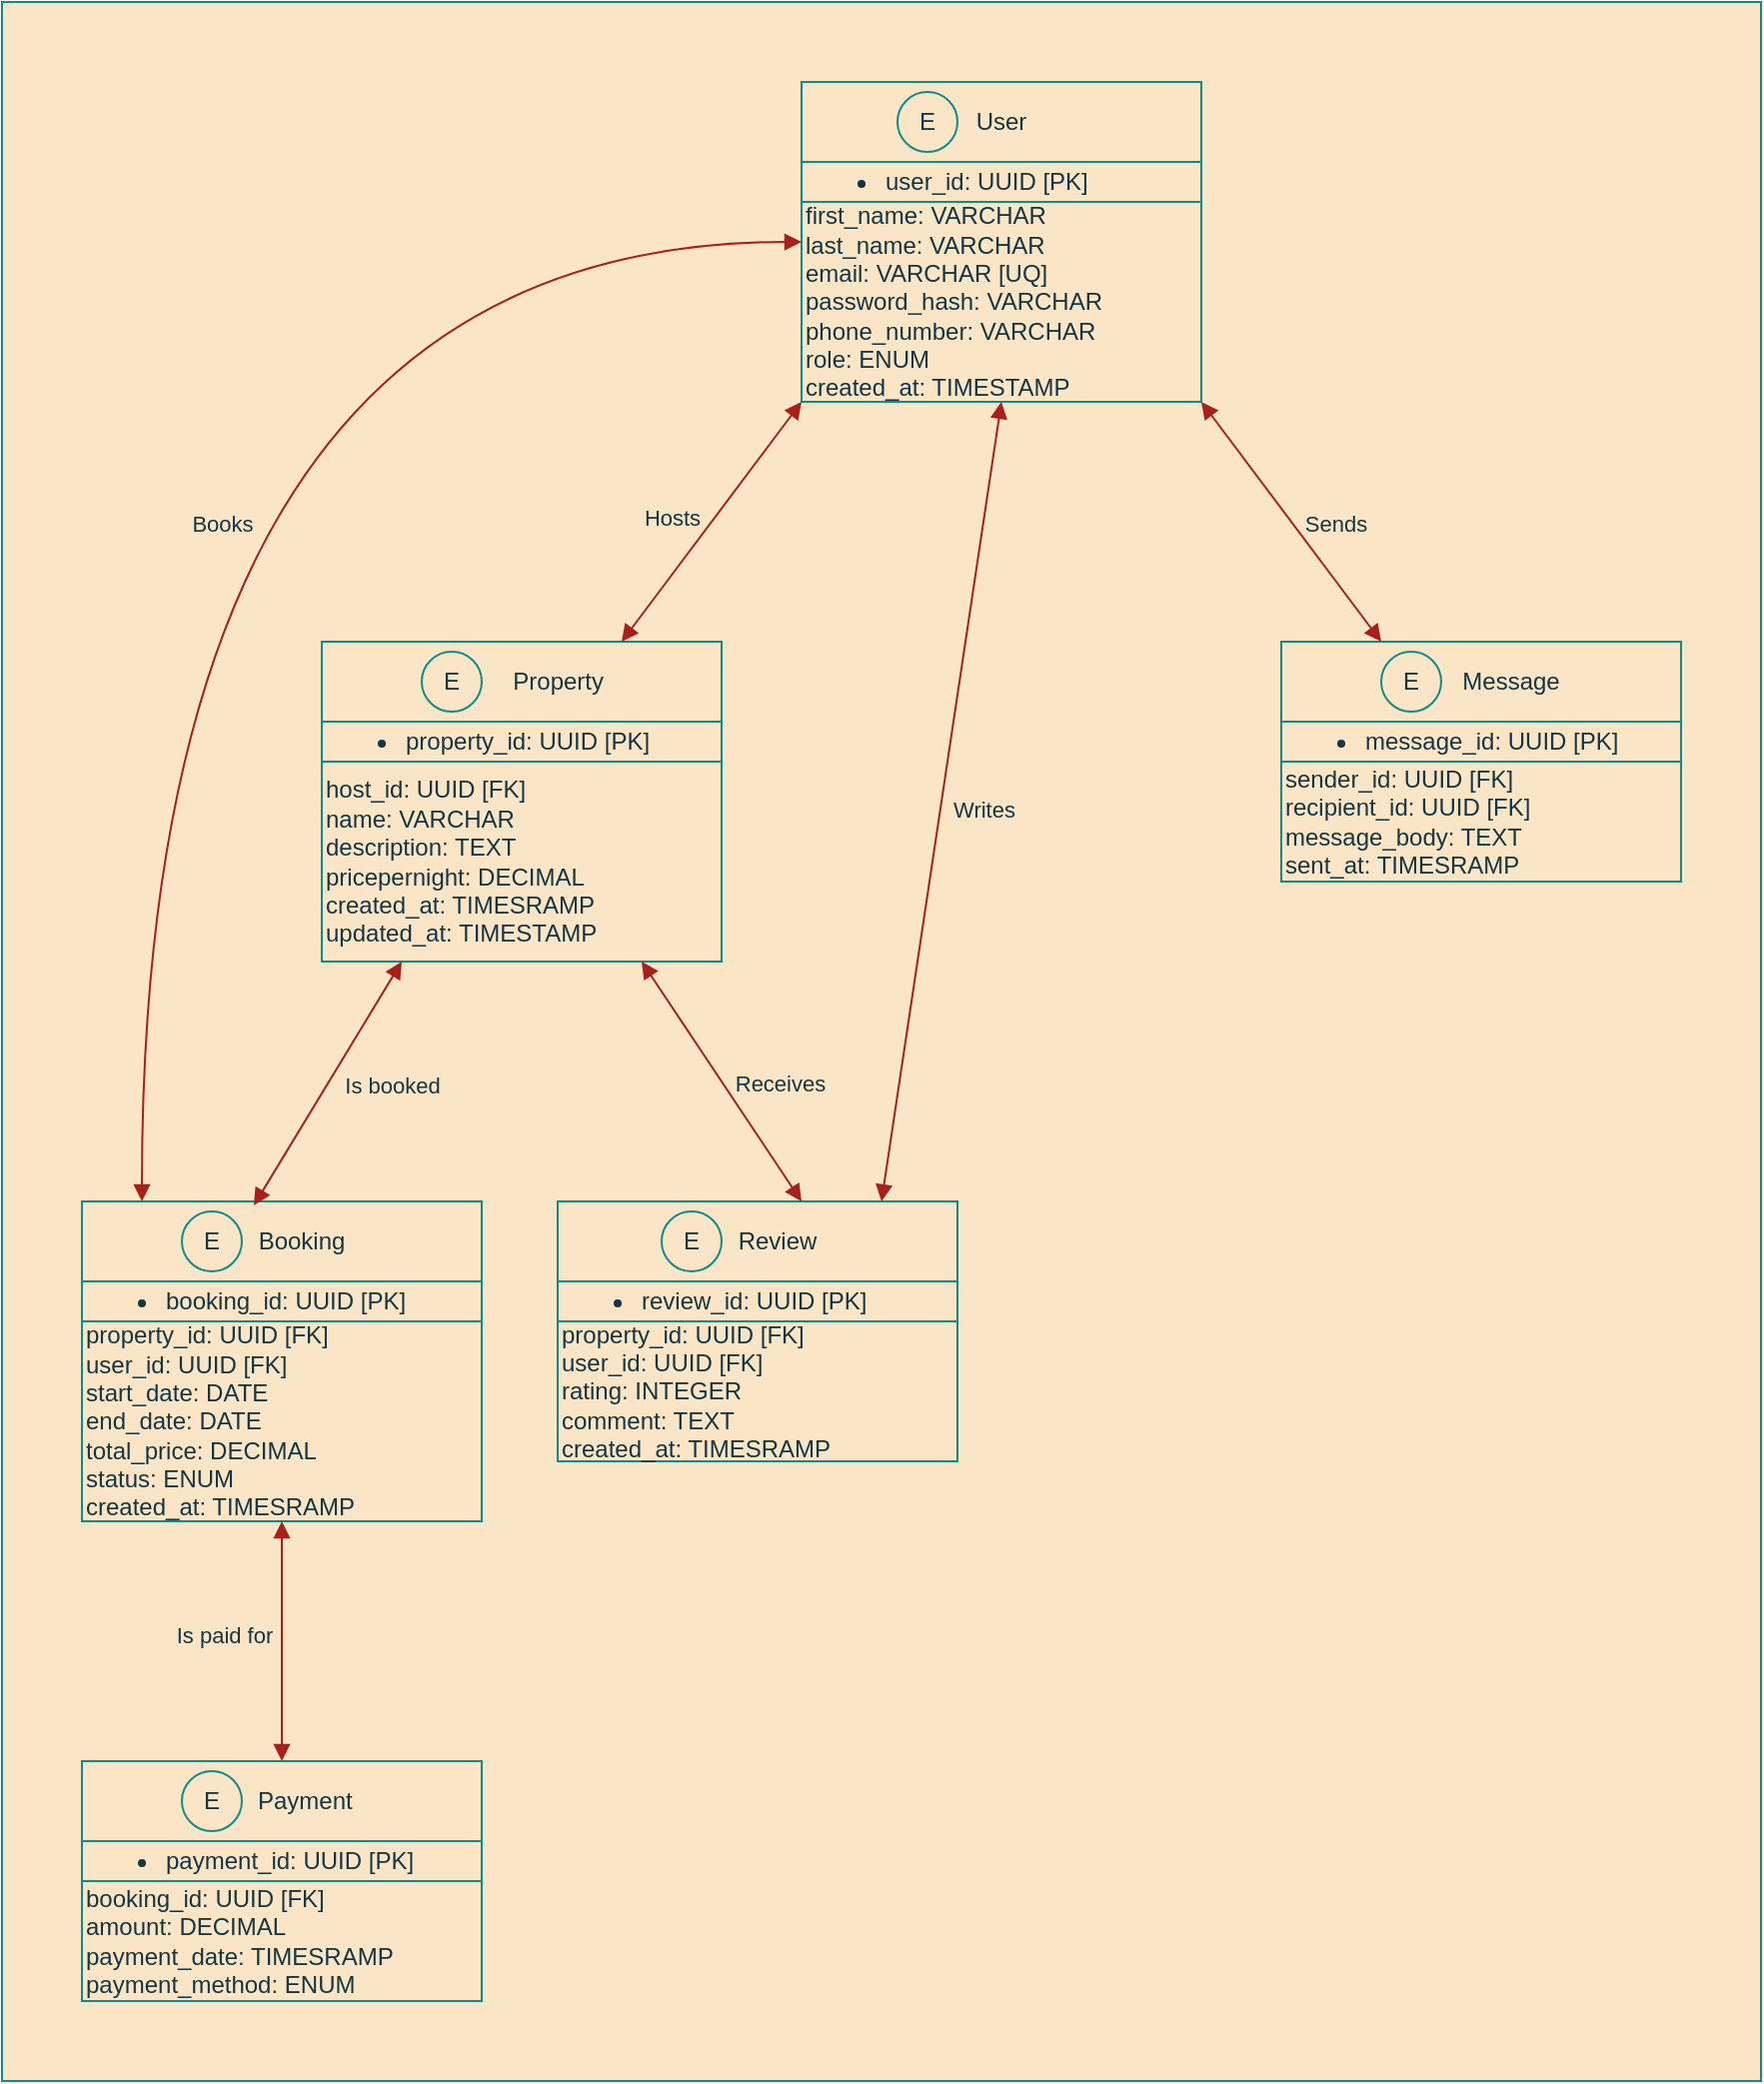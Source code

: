 <mxfile version="24.9.3">
  <diagram name="Page-1" id="09U9vmsj1v41Gl1nxyOo">
    <mxGraphModel dx="1730" dy="427" grid="1" gridSize="10" guides="1" tooltips="1" connect="1" arrows="1" fold="1" page="1" pageScale="1" pageWidth="850" pageHeight="1100" math="0" shadow="0">
      <root>
        <mxCell id="0" />
        <mxCell id="1" parent="0" />
        <mxCell id="gtVAlVSuM4y4cseDgjUb-53" value="" style="rounded=0;whiteSpace=wrap;html=1;labelBackgroundColor=none;fillColor=#FAE5C7;strokeColor=#0F8B8D;fontColor=#143642;" vertex="1" parent="1">
          <mxGeometry x="-40" width="880" height="1040" as="geometry" />
        </mxCell>
        <mxCell id="gtVAlVSuM4y4cseDgjUb-7" value="" style="group;labelBackgroundColor=none;fontColor=#143642;" vertex="1" connectable="0" parent="1">
          <mxGeometry x="120" y="320" width="200" height="160" as="geometry" />
        </mxCell>
        <mxCell id="gtVAlVSuM4y4cseDgjUb-8" value="&amp;nbsp; &amp;nbsp; &amp;nbsp; &amp;nbsp; &amp;nbsp; &amp;nbsp;Property" style="rounded=0;whiteSpace=wrap;html=1;align=center;labelBackgroundColor=none;fillColor=#FAE5C7;strokeColor=#0F8B8D;fontColor=#143642;" vertex="1" parent="gtVAlVSuM4y4cseDgjUb-7">
          <mxGeometry width="200" height="40" as="geometry" />
        </mxCell>
        <mxCell id="gtVAlVSuM4y4cseDgjUb-9" value="&lt;ul&gt;&lt;li&gt;property_id: UUID [PK]&lt;/li&gt;&lt;/ul&gt;" style="rounded=0;whiteSpace=wrap;html=1;align=left;labelBackgroundColor=none;fillColor=#FAE5C7;strokeColor=#0F8B8D;fontColor=#143642;" vertex="1" parent="gtVAlVSuM4y4cseDgjUb-7">
          <mxGeometry y="40" width="200" height="20" as="geometry" />
        </mxCell>
        <mxCell id="gtVAlVSuM4y4cseDgjUb-10" value="&lt;span style=&quot;&quot;&gt;host_id: UUID [FK]&lt;/span&gt;&lt;div style=&quot;&quot;&gt;name: VARCHAR&lt;/div&gt;&lt;div style=&quot;&quot;&gt;description: TEXT&lt;/div&gt;&lt;div style=&quot;&quot;&gt;pricepernight: DECIMAL&lt;/div&gt;&lt;div style=&quot;&quot;&gt;&lt;span style=&quot;background-color: initial;&quot;&gt;created_at: TIMESRAMP&lt;/span&gt;&lt;/div&gt;&lt;div style=&quot;&quot;&gt;&lt;span style=&quot;background-color: initial;&quot;&gt;updated_at: TIMESTAMP&lt;/span&gt;&lt;/div&gt;" style="rounded=0;whiteSpace=wrap;html=1;align=left;labelBackgroundColor=none;fillColor=#FAE5C7;strokeColor=#0F8B8D;fontColor=#143642;" vertex="1" parent="gtVAlVSuM4y4cseDgjUb-7">
          <mxGeometry y="60" width="200" height="100" as="geometry" />
        </mxCell>
        <mxCell id="gtVAlVSuM4y4cseDgjUb-31" value="E" style="ellipse;whiteSpace=wrap;html=1;aspect=fixed;fillColor=#FAE5C7;strokeColor=#0F8B8D;labelBackgroundColor=none;fontColor=#143642;" vertex="1" parent="gtVAlVSuM4y4cseDgjUb-7">
          <mxGeometry x="50" y="5" width="30" height="30" as="geometry" />
        </mxCell>
        <mxCell id="gtVAlVSuM4y4cseDgjUb-6" value="" style="group;labelBackgroundColor=none;fontColor=#143642;" vertex="1" connectable="0" parent="1">
          <mxGeometry x="360" y="40" width="200" height="160" as="geometry" />
        </mxCell>
        <mxCell id="gtVAlVSuM4y4cseDgjUb-3" value="User" style="rounded=0;whiteSpace=wrap;html=1;labelBackgroundColor=none;fillColor=#FAE5C7;strokeColor=#0F8B8D;fontColor=#143642;" vertex="1" parent="gtVAlVSuM4y4cseDgjUb-6">
          <mxGeometry width="200" height="40" as="geometry" />
        </mxCell>
        <mxCell id="gtVAlVSuM4y4cseDgjUb-4" value="&lt;ul&gt;&lt;li&gt;user_id: UUID [PK]&lt;/li&gt;&lt;/ul&gt;" style="rounded=0;whiteSpace=wrap;html=1;align=left;labelBackgroundColor=none;fillColor=#FAE5C7;strokeColor=#0F8B8D;fontColor=#143642;" vertex="1" parent="gtVAlVSuM4y4cseDgjUb-6">
          <mxGeometry y="40" width="200" height="20" as="geometry" />
        </mxCell>
        <mxCell id="gtVAlVSuM4y4cseDgjUb-5" value="&lt;span style=&quot;&quot;&gt;first_name: VARCHAR&lt;/span&gt;&lt;div style=&quot;&quot;&gt;last_name: VARCHAR&lt;/div&gt;&lt;div style=&quot;&quot;&gt;email: VARCHAR [UQ]&lt;/div&gt;&lt;div style=&quot;&quot;&gt;password_hash: VARCHAR&lt;/div&gt;&lt;div style=&quot;&quot;&gt;phone_number: VARCHAR&lt;/div&gt;&lt;div style=&quot;&quot;&gt;role: ENUM&lt;/div&gt;&lt;div style=&quot;&quot;&gt;created_at: TIMESTAMP&lt;/div&gt;" style="rounded=0;whiteSpace=wrap;html=1;align=left;labelBackgroundColor=none;fillColor=#FAE5C7;strokeColor=#0F8B8D;fontColor=#143642;" vertex="1" parent="gtVAlVSuM4y4cseDgjUb-6">
          <mxGeometry y="60" width="200" height="100" as="geometry" />
        </mxCell>
        <mxCell id="gtVAlVSuM4y4cseDgjUb-2" value="E" style="ellipse;whiteSpace=wrap;html=1;aspect=fixed;fillColor=#FAE5C7;strokeColor=#0F8B8D;labelBackgroundColor=none;fontColor=#143642;" vertex="1" parent="1">
          <mxGeometry x="408" y="45" width="30" height="30" as="geometry" />
        </mxCell>
        <mxCell id="gtVAlVSuM4y4cseDgjUb-15" value="" style="group;labelBackgroundColor=none;fontColor=#143642;" vertex="1" connectable="0" parent="1">
          <mxGeometry x="600" y="320" width="200" height="160" as="geometry" />
        </mxCell>
        <mxCell id="gtVAlVSuM4y4cseDgjUb-16" value="&amp;nbsp; &amp;nbsp; &amp;nbsp; &amp;nbsp; &amp;nbsp;Message" style="rounded=0;whiteSpace=wrap;html=1;labelBackgroundColor=none;fillColor=#FAE5C7;strokeColor=#0F8B8D;fontColor=#143642;" vertex="1" parent="gtVAlVSuM4y4cseDgjUb-15">
          <mxGeometry width="200" height="40" as="geometry" />
        </mxCell>
        <mxCell id="gtVAlVSuM4y4cseDgjUb-17" value="&lt;ul&gt;&lt;li&gt;message_id: UUID [PK]&lt;/li&gt;&lt;/ul&gt;" style="rounded=0;whiteSpace=wrap;html=1;align=left;labelBackgroundColor=none;fillColor=#FAE5C7;strokeColor=#0F8B8D;fontColor=#143642;" vertex="1" parent="gtVAlVSuM4y4cseDgjUb-15">
          <mxGeometry y="40" width="200" height="20" as="geometry" />
        </mxCell>
        <mxCell id="gtVAlVSuM4y4cseDgjUb-18" value="&lt;span style=&quot;&quot;&gt;sender_id: UUID [FK]&lt;/span&gt;&lt;div style=&quot;&quot;&gt;recipient_id: UUID [FK]&lt;/div&gt;&lt;div style=&quot;&quot;&gt;message_body: TEXT&lt;/div&gt;&lt;div style=&quot;&quot;&gt;&lt;span style=&quot;background-color: initial;&quot;&gt;sent_at: TIMESRAMP&lt;/span&gt;&lt;/div&gt;" style="rounded=0;whiteSpace=wrap;html=1;align=left;labelBackgroundColor=none;fillColor=#FAE5C7;strokeColor=#0F8B8D;fontColor=#143642;" vertex="1" parent="gtVAlVSuM4y4cseDgjUb-15">
          <mxGeometry y="60" width="200" height="60" as="geometry" />
        </mxCell>
        <mxCell id="gtVAlVSuM4y4cseDgjUb-33" value="E" style="ellipse;whiteSpace=wrap;html=1;aspect=fixed;fillColor=#FAE5C7;strokeColor=#0F8B8D;labelBackgroundColor=none;fontColor=#143642;" vertex="1" parent="gtVAlVSuM4y4cseDgjUb-15">
          <mxGeometry x="50" y="5" width="30" height="30" as="geometry" />
        </mxCell>
        <mxCell id="gtVAlVSuM4y4cseDgjUb-19" value="" style="group;labelBackgroundColor=none;fontColor=#143642;" vertex="1" connectable="0" parent="1">
          <mxGeometry x="238" y="600" width="200" height="160" as="geometry" />
        </mxCell>
        <mxCell id="gtVAlVSuM4y4cseDgjUb-20" value="&amp;nbsp; &amp;nbsp; &amp;nbsp; Review" style="rounded=0;whiteSpace=wrap;html=1;labelBackgroundColor=none;fillColor=#FAE5C7;strokeColor=#0F8B8D;fontColor=#143642;" vertex="1" parent="gtVAlVSuM4y4cseDgjUb-19">
          <mxGeometry width="200" height="40" as="geometry" />
        </mxCell>
        <mxCell id="gtVAlVSuM4y4cseDgjUb-21" value="&lt;ul&gt;&lt;li&gt;review_id: UUID [PK]&lt;/li&gt;&lt;/ul&gt;" style="rounded=0;whiteSpace=wrap;html=1;align=left;labelBackgroundColor=none;fillColor=#FAE5C7;strokeColor=#0F8B8D;fontColor=#143642;" vertex="1" parent="gtVAlVSuM4y4cseDgjUb-19">
          <mxGeometry y="40" width="200" height="20" as="geometry" />
        </mxCell>
        <mxCell id="gtVAlVSuM4y4cseDgjUb-22" value="&lt;span style=&quot;&quot;&gt;property_id: UUID [FK]&lt;/span&gt;&lt;div style=&quot;&quot;&gt;user_id: UUID [FK]&lt;/div&gt;&lt;div style=&quot;&quot;&gt;rating: INTEGER&lt;/div&gt;&lt;div style=&quot;&quot;&gt;comment: TEXT&lt;/div&gt;&lt;div style=&quot;&quot;&gt;&lt;span style=&quot;background-color: initial;&quot;&gt;created_at: TIMESRAMP&lt;/span&gt;&lt;/div&gt;" style="rounded=0;whiteSpace=wrap;html=1;align=left;labelBackgroundColor=none;fillColor=#FAE5C7;strokeColor=#0F8B8D;fontColor=#143642;" vertex="1" parent="gtVAlVSuM4y4cseDgjUb-19">
          <mxGeometry y="60" width="200" height="70" as="geometry" />
        </mxCell>
        <mxCell id="gtVAlVSuM4y4cseDgjUb-34" value="E" style="ellipse;whiteSpace=wrap;html=1;aspect=fixed;fillColor=#FAE5C7;strokeColor=#0F8B8D;labelBackgroundColor=none;fontColor=#143642;" vertex="1" parent="gtVAlVSuM4y4cseDgjUb-19">
          <mxGeometry x="52" y="5" width="30" height="30" as="geometry" />
        </mxCell>
        <mxCell id="gtVAlVSuM4y4cseDgjUb-23" value="" style="group;labelBackgroundColor=none;fontColor=#143642;" vertex="1" connectable="0" parent="1">
          <mxGeometry y="600" width="200" height="160" as="geometry" />
        </mxCell>
        <mxCell id="gtVAlVSuM4y4cseDgjUb-24" value="&amp;nbsp; &amp;nbsp; &amp;nbsp; Booking" style="rounded=0;whiteSpace=wrap;html=1;labelBackgroundColor=none;fillColor=#FAE5C7;strokeColor=#0F8B8D;fontColor=#143642;" vertex="1" parent="gtVAlVSuM4y4cseDgjUb-23">
          <mxGeometry width="200" height="40" as="geometry" />
        </mxCell>
        <mxCell id="gtVAlVSuM4y4cseDgjUb-25" value="&lt;ul&gt;&lt;li&gt;booking_id: UUID [PK]&lt;/li&gt;&lt;/ul&gt;" style="rounded=0;whiteSpace=wrap;html=1;align=left;labelBackgroundColor=none;fillColor=#FAE5C7;strokeColor=#0F8B8D;fontColor=#143642;" vertex="1" parent="gtVAlVSuM4y4cseDgjUb-23">
          <mxGeometry y="40" width="200" height="20" as="geometry" />
        </mxCell>
        <mxCell id="gtVAlVSuM4y4cseDgjUb-26" value="&lt;span style=&quot;&quot;&gt;property_id: UUID [FK]&lt;/span&gt;&lt;div style=&quot;&quot;&gt;user_id: UUID [FK]&lt;/div&gt;&lt;div style=&quot;&quot;&gt;start_date: DATE&lt;/div&gt;&lt;div style=&quot;&quot;&gt;end_date: DATE&lt;/div&gt;&lt;div style=&quot;&quot;&gt;total_price: DECIMAL&lt;/div&gt;&lt;div style=&quot;&quot;&gt;status: ENUM&lt;/div&gt;&lt;div style=&quot;&quot;&gt;created_at: TIMESRAMP&lt;/div&gt;" style="rounded=0;whiteSpace=wrap;html=1;align=left;labelBackgroundColor=none;fillColor=#FAE5C7;strokeColor=#0F8B8D;fontColor=#143642;" vertex="1" parent="gtVAlVSuM4y4cseDgjUb-23">
          <mxGeometry y="60" width="200" height="100" as="geometry" />
        </mxCell>
        <mxCell id="gtVAlVSuM4y4cseDgjUb-35" value="E" style="ellipse;whiteSpace=wrap;html=1;aspect=fixed;fillColor=#FAE5C7;strokeColor=#0F8B8D;labelBackgroundColor=none;fontColor=#143642;" vertex="1" parent="gtVAlVSuM4y4cseDgjUb-23">
          <mxGeometry x="50" y="5" width="30" height="30" as="geometry" />
        </mxCell>
        <mxCell id="gtVAlVSuM4y4cseDgjUb-27" value="" style="group;labelBackgroundColor=none;fontColor=#143642;" vertex="1" connectable="0" parent="1">
          <mxGeometry y="880" width="200" height="160" as="geometry" />
        </mxCell>
        <mxCell id="gtVAlVSuM4y4cseDgjUb-28" value="&amp;nbsp; &amp;nbsp; &amp;nbsp; &amp;nbsp;Payment" style="rounded=0;whiteSpace=wrap;html=1;labelBackgroundColor=none;fillColor=#FAE5C7;strokeColor=#0F8B8D;fontColor=#143642;" vertex="1" parent="gtVAlVSuM4y4cseDgjUb-27">
          <mxGeometry width="200" height="40" as="geometry" />
        </mxCell>
        <mxCell id="gtVAlVSuM4y4cseDgjUb-29" value="&lt;ul&gt;&lt;li&gt;payment_id: UUID [PK]&lt;/li&gt;&lt;/ul&gt;" style="rounded=0;whiteSpace=wrap;html=1;align=left;labelBackgroundColor=none;fillColor=#FAE5C7;strokeColor=#0F8B8D;fontColor=#143642;" vertex="1" parent="gtVAlVSuM4y4cseDgjUb-27">
          <mxGeometry y="40" width="200" height="20" as="geometry" />
        </mxCell>
        <mxCell id="gtVAlVSuM4y4cseDgjUb-30" value="&lt;span style=&quot;&quot;&gt;booking_id: UUID [FK]&lt;/span&gt;&lt;div style=&quot;&quot;&gt;amount: DECIMAL&lt;/div&gt;&lt;div style=&quot;&quot;&gt;&lt;span style=&quot;background-color: initial;&quot;&gt;payment_date: TIMESRAMP&lt;/span&gt;&lt;/div&gt;&lt;div style=&quot;&quot;&gt;&lt;span style=&quot;background-color: initial;&quot;&gt;payment_method: ENUM&lt;/span&gt;&lt;/div&gt;" style="rounded=0;whiteSpace=wrap;html=1;align=left;labelBackgroundColor=none;fillColor=#FAE5C7;strokeColor=#0F8B8D;fontColor=#143642;" vertex="1" parent="gtVAlVSuM4y4cseDgjUb-27">
          <mxGeometry y="60" width="200" height="60" as="geometry" />
        </mxCell>
        <mxCell id="gtVAlVSuM4y4cseDgjUb-36" value="E" style="ellipse;whiteSpace=wrap;html=1;aspect=fixed;fillColor=#FAE5C7;strokeColor=#0F8B8D;labelBackgroundColor=none;fontColor=#143642;" vertex="1" parent="gtVAlVSuM4y4cseDgjUb-27">
          <mxGeometry x="50" y="5" width="30" height="30" as="geometry" />
        </mxCell>
        <mxCell id="gtVAlVSuM4y4cseDgjUb-38" value="" style="endArrow=block;startArrow=block;endFill=1;startFill=1;html=1;rounded=0;entryX=0.25;entryY=0;entryDx=0;entryDy=0;labelBackgroundColor=none;strokeColor=#A8201A;fontColor=default;" edge="1" parent="1" target="gtVAlVSuM4y4cseDgjUb-16">
          <mxGeometry width="160" relative="1" as="geometry">
            <mxPoint x="560" y="200" as="sourcePoint" />
            <mxPoint x="720" y="200" as="targetPoint" />
          </mxGeometry>
        </mxCell>
        <mxCell id="gtVAlVSuM4y4cseDgjUb-40" value="Sends" style="edgeLabel;html=1;align=center;verticalAlign=middle;resizable=0;points=[];labelBackgroundColor=none;fontColor=#143642;" vertex="1" connectable="0" parent="gtVAlVSuM4y4cseDgjUb-38">
          <mxGeometry x="0.019" relative="1" as="geometry">
            <mxPoint x="21" as="offset" />
          </mxGeometry>
        </mxCell>
        <mxCell id="gtVAlVSuM4y4cseDgjUb-39" value="" style="endArrow=block;startArrow=block;endFill=1;startFill=1;html=1;rounded=0;entryX=0.75;entryY=0;entryDx=0;entryDy=0;labelBackgroundColor=none;strokeColor=#A8201A;fontColor=default;" edge="1" parent="1" target="gtVAlVSuM4y4cseDgjUb-8">
          <mxGeometry width="160" relative="1" as="geometry">
            <mxPoint x="360" y="200" as="sourcePoint" />
            <mxPoint x="450" y="320" as="targetPoint" />
          </mxGeometry>
        </mxCell>
        <mxCell id="gtVAlVSuM4y4cseDgjUb-41" value="Hosts" style="edgeLabel;html=1;align=center;verticalAlign=middle;resizable=0;points=[];labelBackgroundColor=none;fontColor=#143642;" vertex="1" connectable="0" parent="gtVAlVSuM4y4cseDgjUb-39">
          <mxGeometry x="-0.053" y="2" relative="1" as="geometry">
            <mxPoint x="-24" as="offset" />
          </mxGeometry>
        </mxCell>
        <mxCell id="gtVAlVSuM4y4cseDgjUb-42" value="" style="endArrow=block;startArrow=block;endFill=1;startFill=1;html=1;rounded=0;labelBackgroundColor=none;strokeColor=#A8201A;fontColor=default;" edge="1" parent="1">
          <mxGeometry width="160" relative="1" as="geometry">
            <mxPoint x="460" y="200" as="sourcePoint" />
            <mxPoint x="400" y="600" as="targetPoint" />
          </mxGeometry>
        </mxCell>
        <mxCell id="gtVAlVSuM4y4cseDgjUb-43" value="Writes" style="edgeLabel;html=1;align=center;verticalAlign=middle;resizable=0;points=[];labelBackgroundColor=none;fontColor=#143642;" vertex="1" connectable="0" parent="gtVAlVSuM4y4cseDgjUb-42">
          <mxGeometry x="0.019" relative="1" as="geometry">
            <mxPoint x="21" as="offset" />
          </mxGeometry>
        </mxCell>
        <mxCell id="gtVAlVSuM4y4cseDgjUb-44" value="" style="endArrow=block;startArrow=block;endFill=1;startFill=1;html=1;rounded=0;entryX=0.61;entryY=0;entryDx=0;entryDy=0;entryPerimeter=0;labelBackgroundColor=none;strokeColor=#A8201A;fontColor=default;" edge="1" parent="1" target="gtVAlVSuM4y4cseDgjUb-20">
          <mxGeometry width="160" relative="1" as="geometry">
            <mxPoint x="280" y="480" as="sourcePoint" />
            <mxPoint x="410" y="600" as="targetPoint" />
          </mxGeometry>
        </mxCell>
        <mxCell id="gtVAlVSuM4y4cseDgjUb-45" value="Receives" style="edgeLabel;html=1;align=center;verticalAlign=middle;resizable=0;points=[];labelBackgroundColor=none;fontColor=#143642;" vertex="1" connectable="0" parent="gtVAlVSuM4y4cseDgjUb-44">
          <mxGeometry x="0.019" relative="1" as="geometry">
            <mxPoint x="28" as="offset" />
          </mxGeometry>
        </mxCell>
        <mxCell id="gtVAlVSuM4y4cseDgjUb-46" value="" style="endArrow=block;startArrow=block;endFill=1;startFill=1;html=1;rounded=0;entryX=0.43;entryY=0.05;entryDx=0;entryDy=0;entryPerimeter=0;labelBackgroundColor=none;strokeColor=#A8201A;fontColor=default;" edge="1" parent="1" target="gtVAlVSuM4y4cseDgjUb-24">
          <mxGeometry width="160" relative="1" as="geometry">
            <mxPoint x="160" y="480" as="sourcePoint" />
            <mxPoint x="200" y="600" as="targetPoint" />
          </mxGeometry>
        </mxCell>
        <mxCell id="gtVAlVSuM4y4cseDgjUb-47" value="Is booked" style="edgeLabel;html=1;align=center;verticalAlign=middle;resizable=0;points=[];labelBackgroundColor=none;fontColor=#143642;" vertex="1" connectable="0" parent="gtVAlVSuM4y4cseDgjUb-46">
          <mxGeometry x="0.019" relative="1" as="geometry">
            <mxPoint x="32" as="offset" />
          </mxGeometry>
        </mxCell>
        <mxCell id="gtVAlVSuM4y4cseDgjUb-48" value="" style="endArrow=block;startArrow=block;endFill=1;startFill=1;html=1;rounded=0;edgeStyle=orthogonalEdgeStyle;curved=1;entryX=0.15;entryY=0;entryDx=0;entryDy=0;entryPerimeter=0;labelBackgroundColor=none;strokeColor=#A8201A;fontColor=default;" edge="1" parent="1" target="gtVAlVSuM4y4cseDgjUb-24">
          <mxGeometry width="160" relative="1" as="geometry">
            <mxPoint x="360" y="120" as="sourcePoint" />
            <mxPoint x="40" y="310" as="targetPoint" />
          </mxGeometry>
        </mxCell>
        <mxCell id="gtVAlVSuM4y4cseDgjUb-49" value="Books" style="edgeLabel;html=1;align=center;verticalAlign=middle;resizable=0;points=[];labelBackgroundColor=none;fontColor=#143642;" vertex="1" connectable="0" parent="gtVAlVSuM4y4cseDgjUb-48">
          <mxGeometry x="-0.053" y="2" relative="1" as="geometry">
            <mxPoint x="38" y="87" as="offset" />
          </mxGeometry>
        </mxCell>
        <mxCell id="gtVAlVSuM4y4cseDgjUb-50" value="" style="endArrow=block;startArrow=block;endFill=1;startFill=1;html=1;rounded=0;labelBackgroundColor=none;strokeColor=#A8201A;fontColor=default;" edge="1" parent="1" target="gtVAlVSuM4y4cseDgjUb-28">
          <mxGeometry width="160" relative="1" as="geometry">
            <mxPoint x="100" y="760" as="sourcePoint" />
            <mxPoint x="10" y="880" as="targetPoint" />
          </mxGeometry>
        </mxCell>
        <mxCell id="gtVAlVSuM4y4cseDgjUb-51" value="Is paid for" style="edgeLabel;html=1;align=center;verticalAlign=middle;resizable=0;points=[];labelBackgroundColor=none;fontColor=#143642;" vertex="1" connectable="0" parent="gtVAlVSuM4y4cseDgjUb-50">
          <mxGeometry x="-0.053" y="2" relative="1" as="geometry">
            <mxPoint x="-31" as="offset" />
          </mxGeometry>
        </mxCell>
      </root>
    </mxGraphModel>
  </diagram>
</mxfile>
